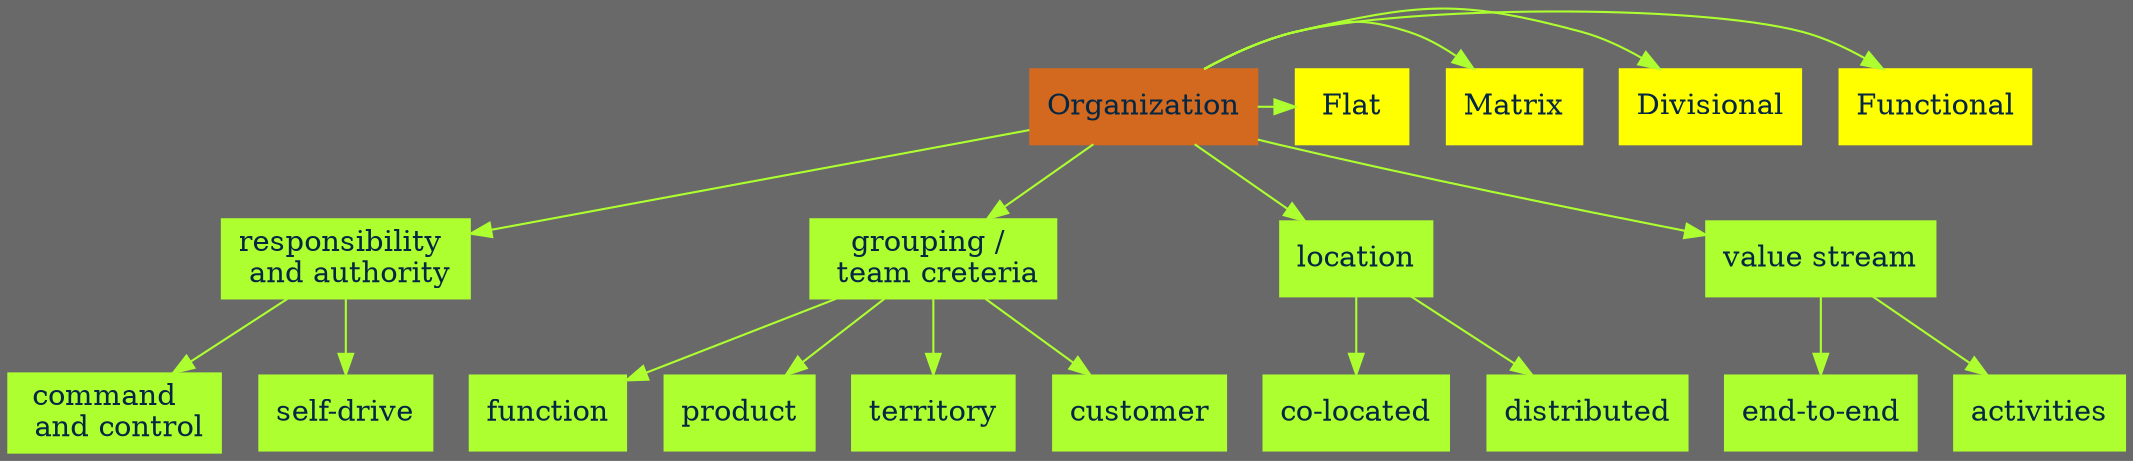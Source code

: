 digraph G {

bgcolor=dimgray
node[shape=box,style=filled,color=greenyellow fontcolor="#062744"]
edge[color=greenyellow,fontcolor=aliceblue]

Organization [color=chocolate]
Functional, Divisional,Matrix, Flat  [color=yellow]
Organization ->{Functional, Divisional,Matrix, Flat respauthor}

{ rank=same; Functional, Divisional,Matrix, Flat Organization  };
grouping[label="grouping / \n team creteria"]
location [label="location"]
co_located[label="co-located"]
Organization ->{grouping  location valuestream}

grouping->{function product territory customer }

location ->{distributed co_located}

valuestream[label="value stream"]
end_to_end[label="end-to-end"]
respauthor [label="responsibility \n and authority"]
comcontr[label="command  \n and control"]
selfdrive[label="self-drive"]
valuestream ->{activities end_to_end}
respauthor->{comcontr selfdrive}


}